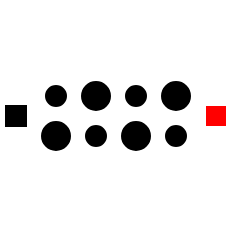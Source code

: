 <mxfile version="10.6.9" type="device"><diagram id="k6fSQVvnpKQT1NIGX8H4" name="Page-1"><mxGraphModel dx="273" dy="148" grid="1" gridSize="10" guides="1" tooltips="1" connect="1" arrows="1" fold="1" page="1" pageScale="1" pageWidth="291" pageHeight="413" math="0" shadow="0"><root><mxCell id="0"/><mxCell id="1" parent="0"/><mxCell id="du7U00w8z1eaWaV3vjVL-11" value="" style="whiteSpace=wrap;html=1;aspect=fixed;fillColor=#000000;" vertex="1" parent="1"><mxGeometry x="110" y="200" width="10" height="10" as="geometry"/></mxCell><mxCell id="du7U00w8z1eaWaV3vjVL-12" value="" style="whiteSpace=wrap;html=1;aspect=fixed;fillColor=#FF0000;strokeColor=none;" vertex="1" parent="1"><mxGeometry x="210" y="200" width="10" height="10" as="geometry"/></mxCell><mxCell id="du7U00w8z1eaWaV3vjVL-13" value="" style="ellipse;whiteSpace=wrap;html=1;aspect=fixed;fillColor=#000000;" vertex="1" parent="1"><mxGeometry x="130" y="190" width="10" height="10" as="geometry"/></mxCell><mxCell id="du7U00w8z1eaWaV3vjVL-14" value="" style="ellipse;whiteSpace=wrap;html=1;aspect=fixed;fillColor=#000000;strokeWidth=5;" vertex="1" parent="1"><mxGeometry x="150" y="190" width="10" height="10" as="geometry"/></mxCell><mxCell id="du7U00w8z1eaWaV3vjVL-15" value="" style="ellipse;whiteSpace=wrap;html=1;aspect=fixed;fillColor=#000000;" vertex="1" parent="1"><mxGeometry x="170" y="190" width="10" height="10" as="geometry"/></mxCell><mxCell id="du7U00w8z1eaWaV3vjVL-16" value="" style="ellipse;whiteSpace=wrap;html=1;aspect=fixed;fillColor=#000000;strokeWidth=5;" vertex="1" parent="1"><mxGeometry x="190" y="190" width="10" height="10" as="geometry"/></mxCell><mxCell id="du7U00w8z1eaWaV3vjVL-17" value="" style="ellipse;whiteSpace=wrap;html=1;aspect=fixed;fillColor=#000000;strokeWidth=5;" vertex="1" parent="1"><mxGeometry x="130" y="210" width="10" height="10" as="geometry"/></mxCell><mxCell id="du7U00w8z1eaWaV3vjVL-18" value="" style="ellipse;whiteSpace=wrap;html=1;aspect=fixed;fillColor=#000000;" vertex="1" parent="1"><mxGeometry x="150" y="210" width="10" height="10" as="geometry"/></mxCell><mxCell id="du7U00w8z1eaWaV3vjVL-19" value="" style="ellipse;whiteSpace=wrap;html=1;aspect=fixed;fillColor=#000000;strokeWidth=5;" vertex="1" parent="1"><mxGeometry x="170" y="210" width="10" height="10" as="geometry"/></mxCell><mxCell id="du7U00w8z1eaWaV3vjVL-20" value="" style="ellipse;whiteSpace=wrap;html=1;aspect=fixed;fillColor=#000000;" vertex="1" parent="1"><mxGeometry x="190" y="210" width="10" height="10" as="geometry"/></mxCell><mxCell id="du7U00w8z1eaWaV3vjVL-21" value="" style="whiteSpace=wrap;html=1;aspect=fixed;strokeWidth=5;fillColor=#FFFFFF;strokeColor=#FFFFFF;" vertex="1" parent="1"><mxGeometry x="200" y="240" width="20" height="20" as="geometry"/></mxCell><mxCell id="du7U00w8z1eaWaV3vjVL-22" value="" style="whiteSpace=wrap;html=1;aspect=fixed;strokeWidth=5;fillColor=#FFFFFF;strokeColor=#FFFFFF;" vertex="1" parent="1"><mxGeometry x="110" y="150" width="20" height="20" as="geometry"/></mxCell></root></mxGraphModel></diagram></mxfile>